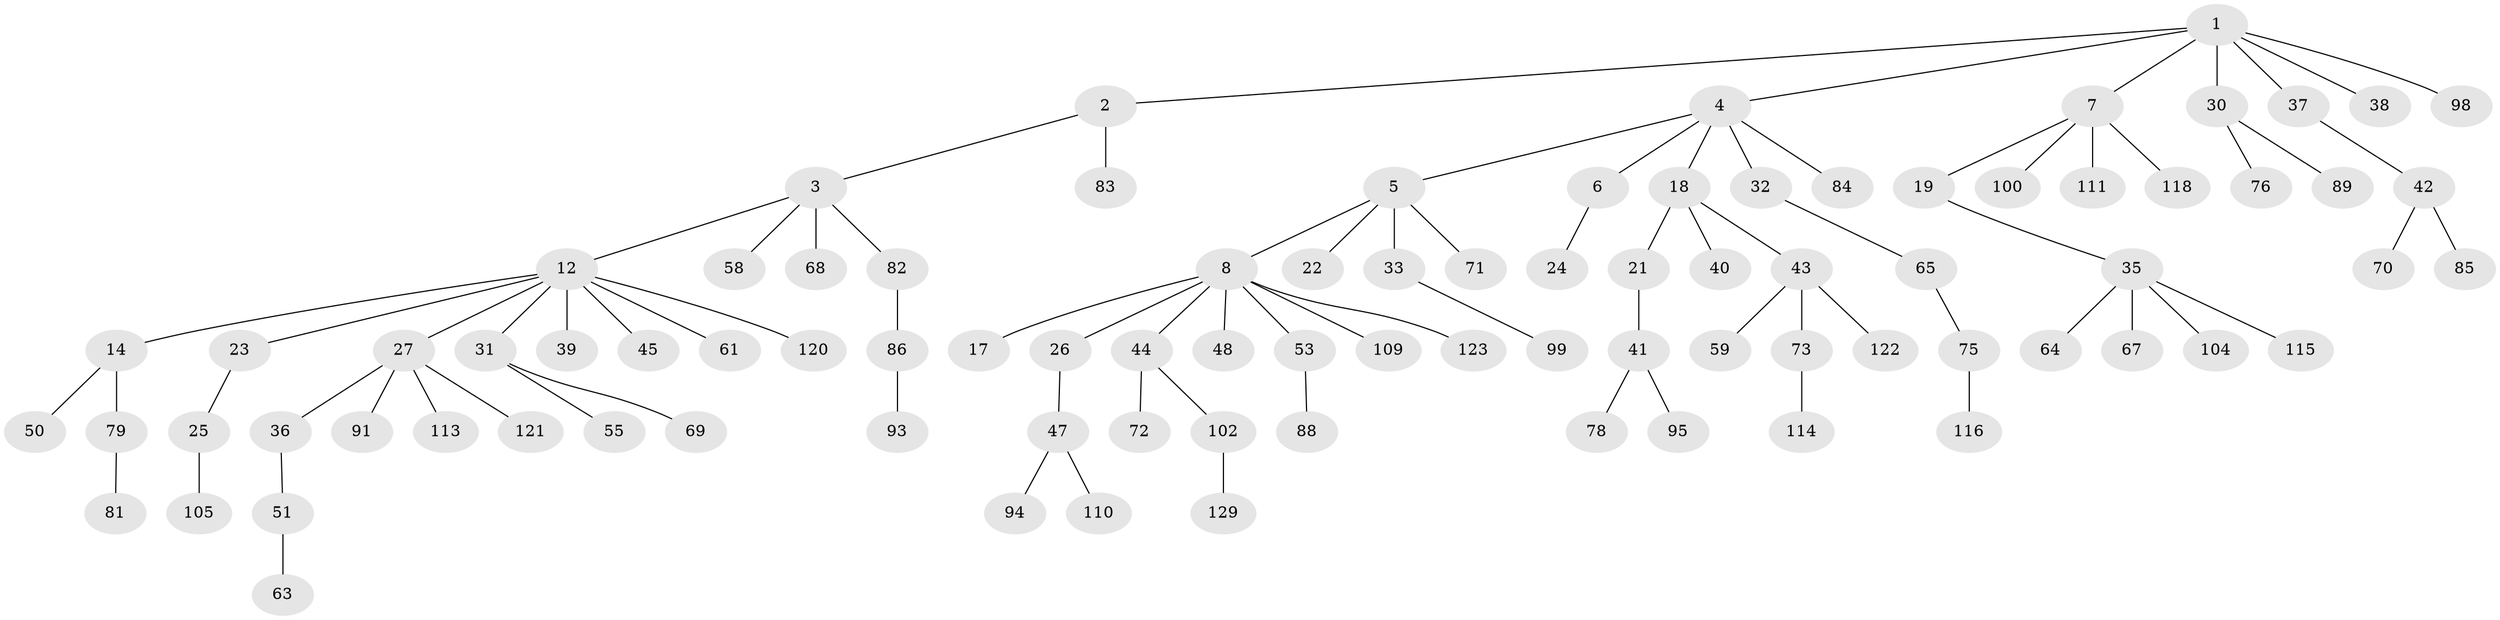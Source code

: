 // original degree distribution, {5: 0.05426356589147287, 4: 0.06976744186046512, 2: 0.23255813953488372, 3: 0.13178294573643412, 9: 0.007751937984496124, 1: 0.5038759689922481}
// Generated by graph-tools (version 1.1) at 2025/11/02/27/25 16:11:27]
// undirected, 89 vertices, 88 edges
graph export_dot {
graph [start="1"]
  node [color=gray90,style=filled];
  1 [super="+9"];
  2 [super="+20"];
  3 [super="+49"];
  4 [super="+11"];
  5 [super="+15"];
  6 [super="+13"];
  7 [super="+10"];
  8 [super="+28"];
  12 [super="+16"];
  14 [super="+106"];
  17;
  18;
  19 [super="+103"];
  21 [super="+62"];
  22;
  23;
  24;
  25;
  26 [super="+66"];
  27 [super="+29"];
  30 [super="+34"];
  31 [super="+52"];
  32;
  33 [super="+87"];
  35 [super="+57"];
  36 [super="+77"];
  37;
  38 [super="+60"];
  39;
  40;
  41;
  42 [super="+74"];
  43 [super="+108"];
  44 [super="+46"];
  45;
  47 [super="+54"];
  48;
  50;
  51 [super="+127"];
  53 [super="+97"];
  55 [super="+56"];
  58 [super="+80"];
  59;
  61;
  63;
  64;
  65 [super="+90"];
  67;
  68;
  69 [super="+112"];
  70;
  71;
  72;
  73 [super="+96"];
  75;
  76;
  78;
  79 [super="+119"];
  81;
  82 [super="+126"];
  83;
  84;
  85;
  86 [super="+92"];
  88;
  89 [super="+128"];
  91;
  93;
  94;
  95 [super="+101"];
  98 [super="+117"];
  99;
  100;
  102 [super="+107"];
  104;
  105;
  109;
  110;
  111;
  113;
  114 [super="+125"];
  115;
  116 [super="+124"];
  118;
  120;
  121;
  122;
  123;
  129;
  1 -- 2;
  1 -- 4;
  1 -- 7;
  1 -- 37;
  1 -- 98;
  1 -- 38;
  1 -- 30;
  2 -- 3;
  2 -- 83;
  3 -- 12;
  3 -- 58;
  3 -- 68;
  3 -- 82;
  4 -- 5;
  4 -- 6;
  4 -- 32;
  4 -- 18;
  4 -- 84;
  5 -- 8;
  5 -- 22;
  5 -- 33;
  5 -- 71;
  6 -- 24;
  7 -- 100;
  7 -- 111;
  7 -- 19;
  7 -- 118;
  8 -- 17;
  8 -- 26;
  8 -- 48;
  8 -- 53;
  8 -- 123;
  8 -- 44;
  8 -- 109;
  12 -- 14;
  12 -- 23;
  12 -- 27;
  12 -- 31;
  12 -- 45;
  12 -- 61;
  12 -- 120;
  12 -- 39;
  14 -- 50;
  14 -- 79;
  18 -- 21;
  18 -- 40;
  18 -- 43;
  19 -- 35;
  21 -- 41;
  23 -- 25;
  25 -- 105;
  26 -- 47;
  27 -- 36;
  27 -- 91;
  27 -- 113;
  27 -- 121;
  30 -- 89;
  30 -- 76;
  31 -- 55;
  31 -- 69;
  32 -- 65;
  33 -- 99;
  35 -- 64;
  35 -- 67;
  35 -- 104;
  35 -- 115;
  36 -- 51;
  37 -- 42;
  41 -- 78;
  41 -- 95;
  42 -- 70;
  42 -- 85;
  43 -- 59;
  43 -- 73;
  43 -- 122;
  44 -- 72;
  44 -- 102;
  47 -- 94;
  47 -- 110;
  51 -- 63;
  53 -- 88;
  65 -- 75;
  73 -- 114;
  75 -- 116;
  79 -- 81;
  82 -- 86;
  86 -- 93;
  102 -- 129;
}
